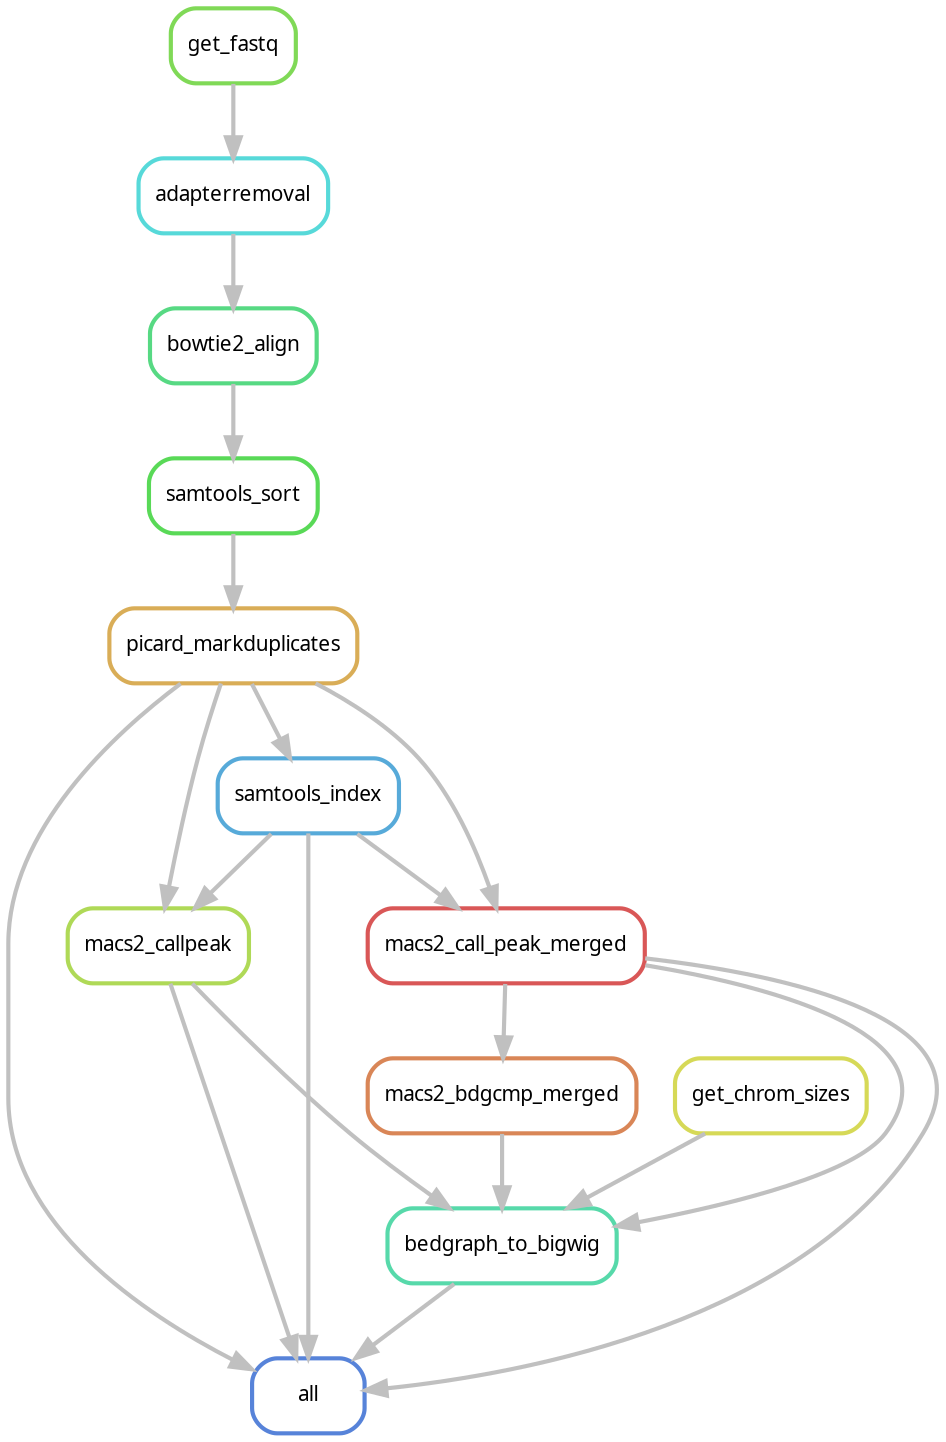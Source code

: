 digraph snakemake_dag {
    graph[bgcolor=white, margin=0];
    node[shape=box, style=rounded, fontname=sans,                 fontsize=10, penwidth=2];
    edge[penwidth=2, color=grey];
	0[label = "all", color = "0.61 0.6 0.85", style="rounded"];
	1[label = "picard_markduplicates", color = "0.11 0.6 0.85", style="rounded"];
	2[label = "samtools_sort", color = "0.33 0.6 0.85", style="rounded"];
	3[label = "bowtie2_align", color = "0.39 0.6 0.85", style="rounded"];
	4[label = "adapterremoval", color = "0.50 0.6 0.85", style="rounded"];
	5[label = "get_fastq", color = "0.28 0.6 0.85", style="rounded"];
	6[label = "samtools_index", color = "0.56 0.6 0.85", style="rounded"];
	7[label = "macs2_callpeak", color = "0.22 0.6 0.85", style="rounded"];
	8[label = "macs2_call_peak_merged", color = "0.00 0.6 0.85", style="rounded"];
	9[label = "bedgraph_to_bigwig", color = "0.44 0.6 0.85", style="rounded"];
	10[label = "get_chrom_sizes", color = "0.17 0.6 0.85", style="rounded"];
	11[label = "macs2_bdgcmp_merged", color = "0.06 0.6 0.85", style="rounded"];
	8 -> 0
	1 -> 0
	7 -> 0
	9 -> 0
	6 -> 0
	2 -> 1
	3 -> 2
	4 -> 3
	5 -> 4
	1 -> 6
	6 -> 7
	1 -> 7
	6 -> 8
	1 -> 8
	10 -> 9
	7 -> 9
	8 -> 9
	11 -> 9
	8 -> 11
}            
